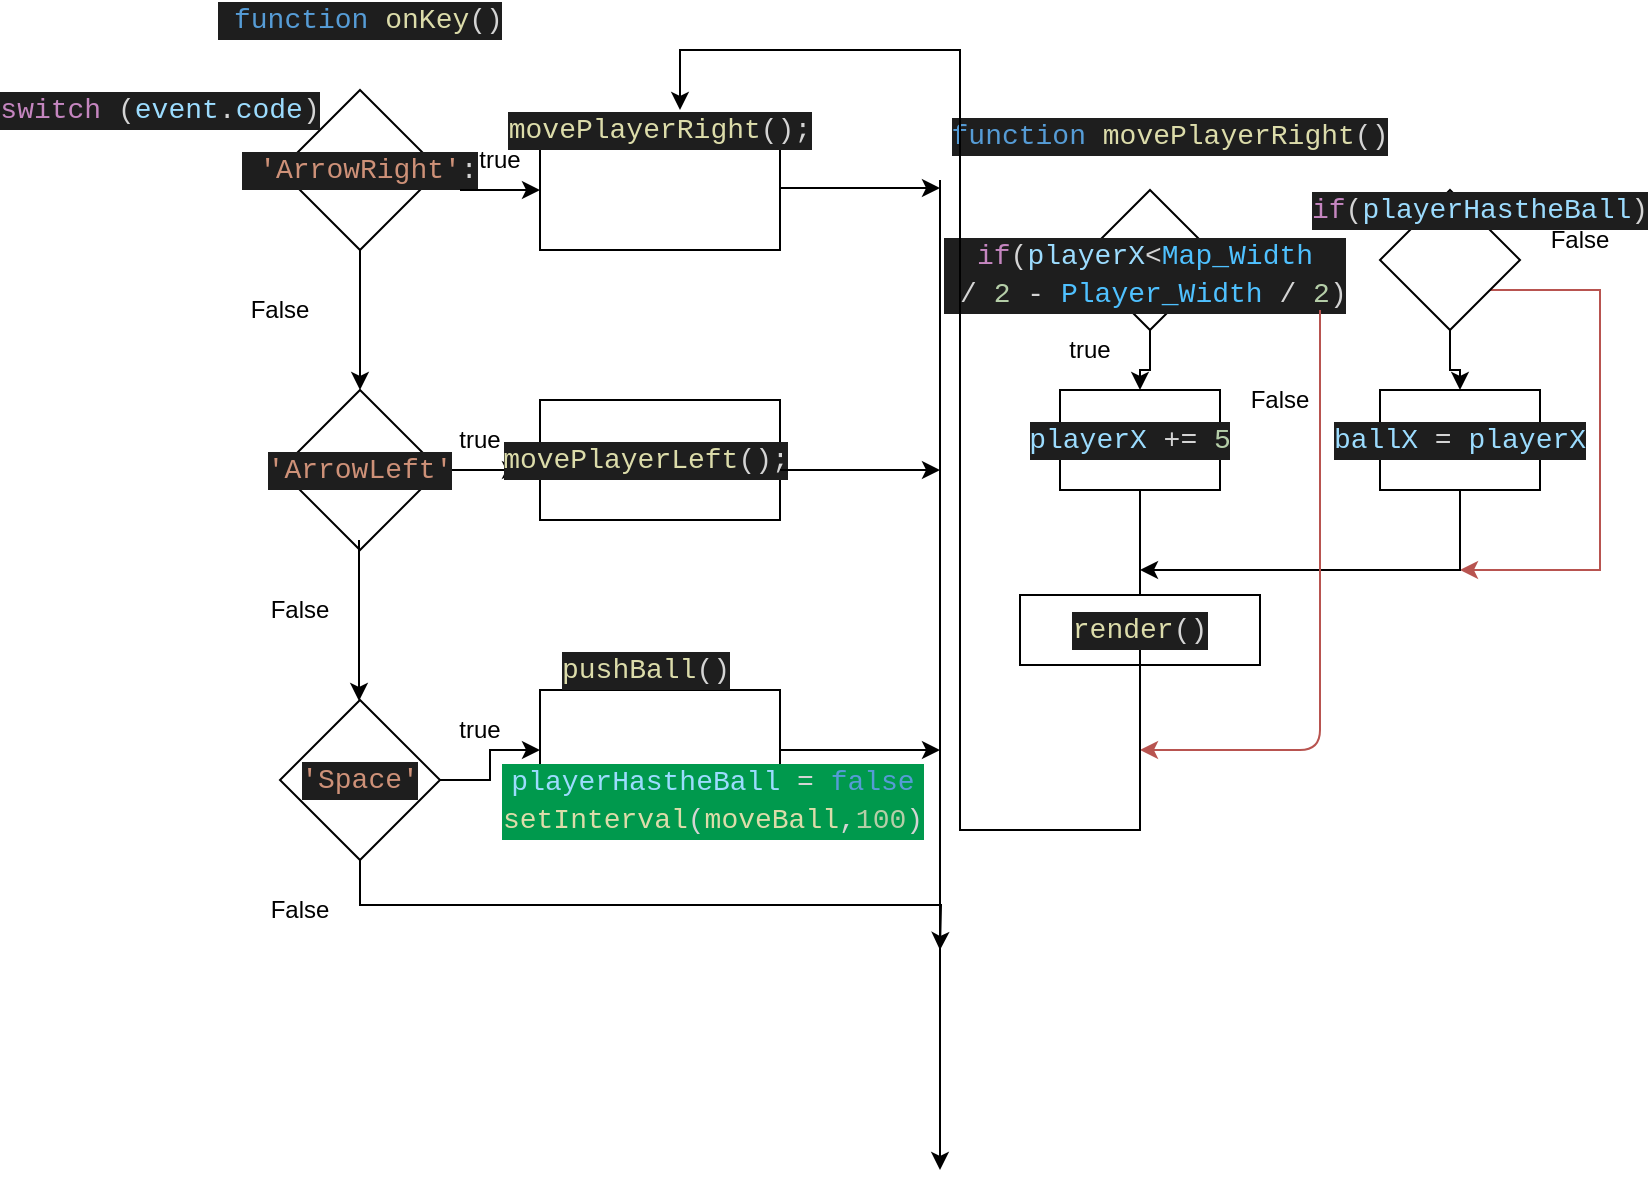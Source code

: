 <mxfile version="12.2.4" pages="1"><diagram id="NtRxZBOD-s2nFOExqDM7" name="Page-1"><mxGraphModel dx="890" dy="426" grid="1" gridSize="10" guides="1" tooltips="1" connect="1" arrows="1" fold="1" page="1" pageScale="1" pageWidth="827" pageHeight="1169" math="0" shadow="0"><root><mxCell id="0"/><mxCell id="1" parent="0"/><mxCell id="43" value="" style="edgeStyle=orthogonalEdgeStyle;rounded=0;orthogonalLoop=1;jettySize=auto;html=1;" parent="1" source="35" target="23" edge="1"><mxGeometry relative="1" as="geometry"/></mxCell><mxCell id="35" value="" style="rhombus;whiteSpace=wrap;html=1;" parent="1" vertex="1"><mxGeometry x="150" y="375" width="80" height="80" as="geometry"/></mxCell><mxCell id="34" value="" style="rhombus;whiteSpace=wrap;html=1;" parent="1" vertex="1"><mxGeometry x="150" y="220" width="80" height="80" as="geometry"/></mxCell><mxCell id="13" value="" style="edgeStyle=orthogonalEdgeStyle;rounded=0;orthogonalLoop=1;jettySize=auto;html=1;" parent="1" source="2" edge="1"><mxGeometry relative="1" as="geometry"><mxPoint x="190" y="220" as="targetPoint"/></mxGeometry></mxCell><mxCell id="2" value="" style="rhombus;whiteSpace=wrap;html=1;" parent="1" vertex="1"><mxGeometry x="150" y="70" width="80" height="80" as="geometry"/></mxCell><mxCell id="3" value="&lt;div style=&quot;color: rgb(212 , 212 , 212) ; background-color: rgb(30 , 30 , 30) ; font-family: &amp;#34;consolas&amp;#34; , &amp;#34;courier new&amp;#34; , monospace ; font-size: 14px ; line-height: 19px ; white-space: pre&quot;&gt;&amp;nbsp;&lt;span style=&quot;color: #569cd6&quot;&gt;function&lt;/span&gt; &lt;span style=&quot;color: #dcdcaa&quot;&gt;onKey&lt;/span&gt;()&lt;/div&gt;" style="text;html=1;strokeColor=none;fillColor=none;align=center;verticalAlign=middle;whiteSpace=wrap;rounded=0;" parent="1" vertex="1"><mxGeometry x="150" y="30" width="80" height="10" as="geometry"/></mxCell><mxCell id="7" value="&lt;div style=&quot;color: rgb(212 , 212 , 212) ; background-color: rgb(30 , 30 , 30) ; font-family: &amp;#34;consolas&amp;#34; , &amp;#34;courier new&amp;#34; , monospace ; font-size: 14px ; line-height: 19px ; white-space: pre&quot;&gt;&lt;span style=&quot;color: #c586c0&quot;&gt;switch&lt;/span&gt; (&lt;span style=&quot;color: #9cdcfe&quot;&gt;event&lt;/span&gt;.&lt;span style=&quot;color: #9cdcfe&quot;&gt;code&lt;/span&gt;)&lt;/div&gt;" style="text;html=1;strokeColor=none;fillColor=none;align=center;verticalAlign=middle;whiteSpace=wrap;rounded=0;" parent="1" vertex="1"><mxGeometry x="50" y="70" width="80" height="20" as="geometry"/></mxCell><mxCell id="9" value="&lt;div style=&quot;color: rgb(212 , 212 , 212) ; background-color: rgb(30 , 30 , 30) ; font-family: &amp;#34;consolas&amp;#34; , &amp;#34;courier new&amp;#34; , monospace ; font-size: 14px ; line-height: 19px ; white-space: pre&quot;&gt; &lt;span style=&quot;color: #ce9178&quot;&gt;'ArrowRight'&lt;/span&gt;:&lt;/div&gt;" style="text;html=1;strokeColor=none;fillColor=none;align=center;verticalAlign=middle;whiteSpace=wrap;rounded=0;" parent="1" vertex="1"><mxGeometry x="170" y="100" width="40" height="20" as="geometry"/></mxCell><mxCell id="17" style="edgeStyle=orthogonalEdgeStyle;rounded=0;orthogonalLoop=1;jettySize=auto;html=1;exitX=0.5;exitY=1;exitDx=0;exitDy=0;" parent="1" target="35" edge="1"><mxGeometry relative="1" as="geometry"><mxPoint x="189.5" y="385" as="targetPoint"/><mxPoint x="189.5" y="295" as="sourcePoint"/><Array as="points"><mxPoint x="189.5" y="325"/><mxPoint x="189.5" y="325"/></Array></mxGeometry></mxCell><mxCell id="19" style="edgeStyle=orthogonalEdgeStyle;rounded=0;orthogonalLoop=1;jettySize=auto;html=1;exitX=1;exitY=0.5;exitDx=0;exitDy=0;" parent="1" source="34" edge="1"><mxGeometry relative="1" as="geometry"><mxPoint x="270" y="260" as="targetPoint"/><mxPoint x="190" y="480" as="sourcePoint"/><Array as="points"><mxPoint x="250" y="260"/><mxPoint x="250" y="260"/></Array></mxGeometry></mxCell><mxCell id="21" value="" style="rounded=0;whiteSpace=wrap;html=1;" parent="1" vertex="1"><mxGeometry x="280" y="90" width="120" height="60" as="geometry"/></mxCell><mxCell id="22" value="&lt;div style=&quot;color: rgb(212 , 212 , 212) ; background-color: rgb(30 , 30 , 30) ; font-family: &amp;#34;consolas&amp;#34; , &amp;#34;courier new&amp;#34; , monospace ; font-size: 14px ; line-height: 19px ; white-space: pre&quot;&gt;&lt;span style=&quot;color: #ce9178&quot;&gt;'ArrowLeft'&lt;/span&gt;&lt;/div&gt;" style="text;html=1;strokeColor=none;fillColor=none;align=center;verticalAlign=middle;whiteSpace=wrap;rounded=0;" parent="1" vertex="1"><mxGeometry x="170" y="250" width="40" height="20" as="geometry"/></mxCell><mxCell id="23" value="" style="rounded=0;whiteSpace=wrap;html=1;" parent="1" vertex="1"><mxGeometry x="280" y="370" width="120" height="60" as="geometry"/></mxCell><mxCell id="24" value="" style="endArrow=classic;html=1;entryX=0;entryY=0.5;entryDx=0;entryDy=0;" parent="1" target="21" edge="1"><mxGeometry width="50" height="50" relative="1" as="geometry"><mxPoint x="240" y="120" as="sourcePoint"/><mxPoint x="240" y="242" as="targetPoint"/></mxGeometry></mxCell><mxCell id="26" value="False" style="text;html=1;strokeColor=none;fillColor=none;align=center;verticalAlign=middle;whiteSpace=wrap;rounded=0;" parent="1" vertex="1"><mxGeometry x="140" y="320" width="40" height="20" as="geometry"/></mxCell><mxCell id="27" value="" style="rounded=0;whiteSpace=wrap;html=1;" parent="1" vertex="1"><mxGeometry x="280" y="225" width="120" height="60" as="geometry"/></mxCell><mxCell id="18" value="&lt;div style=&quot;color: rgb(212 , 212 , 212) ; background-color: rgb(30 , 30 , 30) ; font-family: &amp;#34;consolas&amp;#34; , &amp;#34;courier new&amp;#34; , monospace ; font-size: 14px ; line-height: 19px ; white-space: pre&quot;&gt;&lt;span style=&quot;color: #dcdcaa&quot;&gt;movePlayerLeft&lt;/span&gt;();&lt;/div&gt;" style="text;html=1;strokeColor=none;fillColor=none;align=center;verticalAlign=middle;whiteSpace=wrap;rounded=0;" parent="1" vertex="1"><mxGeometry x="313" y="245" width="40" height="20" as="geometry"/></mxCell><mxCell id="30" value="False" style="text;html=1;strokeColor=none;fillColor=none;align=center;verticalAlign=middle;whiteSpace=wrap;rounded=0;" parent="1" vertex="1"><mxGeometry x="140" y="470" width="40" height="20" as="geometry"/></mxCell><mxCell id="31" value="&lt;div style=&quot;color: rgb(212 , 212 , 212) ; background-color: rgb(30 , 30 , 30) ; font-family: &amp;#34;consolas&amp;#34; , &amp;#34;courier new&amp;#34; , monospace ; font-size: 14px ; line-height: 19px ; white-space: pre&quot;&gt;&lt;span style=&quot;color: #ce9178&quot;&gt;'Space'&lt;/span&gt;&lt;/div&gt;" style="text;html=1;strokeColor=none;fillColor=none;align=center;verticalAlign=middle;whiteSpace=wrap;rounded=0;" parent="1" vertex="1"><mxGeometry x="170" y="405" width="40" height="20" as="geometry"/></mxCell><mxCell id="32" value="true" style="text;html=1;strokeColor=none;fillColor=none;align=center;verticalAlign=middle;whiteSpace=wrap;rounded=0;" parent="1" vertex="1"><mxGeometry x="240" y="100" width="40" height="10" as="geometry"/></mxCell><mxCell id="15" value="&lt;div style=&quot;color: rgb(212 , 212 , 212) ; background-color: rgb(30 , 30 , 30) ; font-family: &amp;#34;consolas&amp;#34; , &amp;#34;courier new&amp;#34; , monospace ; font-size: 14px ; line-height: 19px ; white-space: pre&quot;&gt;&lt;span style=&quot;color: #dcdcaa&quot;&gt;movePlayerRight&lt;/span&gt;();&lt;/div&gt;" style="text;html=1;strokeColor=none;fillColor=none;align=center;verticalAlign=middle;whiteSpace=wrap;rounded=0;" parent="1" vertex="1"><mxGeometry x="320" y="80" width="40" height="20" as="geometry"/></mxCell><mxCell id="36" style="edgeStyle=orthogonalEdgeStyle;rounded=0;orthogonalLoop=1;jettySize=auto;html=1;exitX=0.5;exitY=1;exitDx=0;exitDy=0;" parent="1" source="35" edge="1"><mxGeometry relative="1" as="geometry"><mxPoint x="480" y="500" as="targetPoint"/><mxPoint x="200" y="305" as="sourcePoint"/><Array as="points"/></mxGeometry></mxCell><mxCell id="42" value="true" style="text;html=1;strokeColor=none;fillColor=none;align=center;verticalAlign=middle;whiteSpace=wrap;rounded=0;" parent="1" vertex="1"><mxGeometry x="230" y="240" width="40" height="10" as="geometry"/></mxCell><mxCell id="44" value="&lt;div style=&quot;color: rgb(212 , 212 , 212) ; background-color: rgb(30 , 30 , 30) ; font-family: &amp;#34;consolas&amp;#34; , &amp;#34;courier new&amp;#34; , monospace ; font-size: 14px ; line-height: 19px ; white-space: pre&quot;&gt;&lt;span style=&quot;color: #dcdcaa&quot;&gt;pushBall&lt;/span&gt;()&lt;/div&gt;" style="text;html=1;strokeColor=none;fillColor=none;align=center;verticalAlign=middle;whiteSpace=wrap;rounded=0;" parent="1" vertex="1"><mxGeometry x="313" y="350" width="40" height="20" as="geometry"/></mxCell><mxCell id="45" value="true" style="text;html=1;strokeColor=none;fillColor=none;align=center;verticalAlign=middle;whiteSpace=wrap;rounded=0;" parent="1" vertex="1"><mxGeometry x="230" y="385" width="40" height="10" as="geometry"/></mxCell><mxCell id="46" value="" style="endArrow=none;html=1;" parent="1" edge="1"><mxGeometry width="50" height="50" relative="1" as="geometry"><mxPoint x="480" y="520" as="sourcePoint"/><mxPoint x="480" y="115" as="targetPoint"/></mxGeometry></mxCell><mxCell id="47" value="" style="endArrow=classic;html=1;exitX=1;exitY=0.5;exitDx=0;exitDy=0;" parent="1" source="23" edge="1"><mxGeometry width="50" height="50" relative="1" as="geometry"><mxPoint x="190" y="590" as="sourcePoint"/><mxPoint x="480" y="400" as="targetPoint"/></mxGeometry></mxCell><mxCell id="48" value="" style="endArrow=classic;html=1;exitX=1;exitY=0.5;exitDx=0;exitDy=0;" parent="1" edge="1"><mxGeometry width="50" height="50" relative="1" as="geometry"><mxPoint x="400" y="119" as="sourcePoint"/><mxPoint x="480" y="119" as="targetPoint"/><Array as="points"><mxPoint x="440" y="119"/></Array></mxGeometry></mxCell><mxCell id="49" value="" style="endArrow=classic;html=1;exitX=1;exitY=0.5;exitDx=0;exitDy=0;" parent="1" edge="1"><mxGeometry width="50" height="50" relative="1" as="geometry"><mxPoint x="400" y="260" as="sourcePoint"/><mxPoint x="480" y="260" as="targetPoint"/><Array as="points"><mxPoint x="430" y="260"/></Array></mxGeometry></mxCell><mxCell id="50" value="False" style="text;html=1;strokeColor=none;fillColor=none;align=center;verticalAlign=middle;whiteSpace=wrap;rounded=0;" parent="1" vertex="1"><mxGeometry x="130" y="170" width="40" height="20" as="geometry"/></mxCell><mxCell id="55" value="" style="edgeStyle=orthogonalEdgeStyle;rounded=0;orthogonalLoop=1;jettySize=auto;html=1;" parent="1" source="51" target="52" edge="1"><mxGeometry relative="1" as="geometry"/></mxCell><mxCell id="51" value="" style="rhombus;whiteSpace=wrap;html=1;" parent="1" vertex="1"><mxGeometry x="550" y="120" width="70" height="70" as="geometry"/></mxCell><mxCell id="57" value="" style="edgeStyle=orthogonalEdgeStyle;rounded=0;orthogonalLoop=1;jettySize=auto;html=1;" parent="1" source="52" edge="1"><mxGeometry relative="1" as="geometry"><mxPoint x="580" y="350" as="targetPoint"/></mxGeometry></mxCell><mxCell id="52" value="" style="rounded=0;whiteSpace=wrap;html=1;" parent="1" vertex="1"><mxGeometry x="540" y="220" width="80" height="50" as="geometry"/></mxCell><mxCell id="58" value="" style="edgeStyle=orthogonalEdgeStyle;rounded=0;orthogonalLoop=1;jettySize=auto;html=1;" parent="1" source="53" target="54" edge="1"><mxGeometry relative="1" as="geometry"/></mxCell><mxCell id="77" value="" style="edgeStyle=orthogonalEdgeStyle;rounded=0;orthogonalLoop=1;jettySize=auto;html=1;fillColor=#f8cecc;strokeColor=#b85450;" parent="1" source="53" edge="1"><mxGeometry relative="1" as="geometry"><mxPoint x="740" y="310" as="targetPoint"/><Array as="points"><mxPoint x="810" y="170"/><mxPoint x="810" y="310"/></Array></mxGeometry></mxCell><mxCell id="53" value="" style="rhombus;whiteSpace=wrap;html=1;" parent="1" vertex="1"><mxGeometry x="700" y="120" width="70" height="70" as="geometry"/></mxCell><mxCell id="60" value="" style="edgeStyle=orthogonalEdgeStyle;rounded=0;orthogonalLoop=1;jettySize=auto;html=1;" parent="1" source="54" edge="1"><mxGeometry relative="1" as="geometry"><mxPoint x="580" y="310" as="targetPoint"/><Array as="points"><mxPoint x="740" y="310"/></Array></mxGeometry></mxCell><mxCell id="54" value="" style="rounded=0;whiteSpace=wrap;html=1;" parent="1" vertex="1"><mxGeometry x="700" y="220" width="80" height="50" as="geometry"/></mxCell><mxCell id="61" value="&lt;div style=&quot;color: rgb(212 , 212 , 212) ; background-color: rgb(30 , 30 , 30) ; font-family: &amp;#34;consolas&amp;#34; , &amp;#34;courier new&amp;#34; , monospace ; font-size: 14px ; line-height: 19px ; white-space: pre&quot;&gt;&lt;div&gt;&lt;/div&gt;&lt;div&gt;&lt;span style=&quot;color: #569cd6&quot;&gt;function&lt;/span&gt; &lt;span style=&quot;color: #dcdcaa&quot;&gt;movePlayerRight&lt;/span&gt;()&lt;/div&gt;&lt;/div&gt;" style="text;html=1;strokeColor=none;fillColor=none;align=center;verticalAlign=middle;whiteSpace=wrap;rounded=0;" parent="1" vertex="1"><mxGeometry x="590" y="83" width="10" height="20" as="geometry"/></mxCell><mxCell id="65" value="&lt;div style=&quot;color: rgb(212 , 212 , 212) ; background-color: rgb(30 , 30 , 30) ; font-family: &amp;#34;consolas&amp;#34; , &amp;#34;courier new&amp;#34; , monospace ; font-size: 14px ; line-height: 19px ; white-space: pre&quot;&gt;&lt;span style=&quot;color: #c586c0&quot;&gt;if&lt;/span&gt;(&lt;span style=&quot;color: #9cdcfe&quot;&gt;playerX&lt;/span&gt;&amp;lt;&lt;span style=&quot;color: #4fc1ff&quot;&gt;Map_Width&lt;/span&gt;&lt;/div&gt;&lt;div style=&quot;color: rgb(212 , 212 , 212) ; background-color: rgb(30 , 30 , 30) ; font-family: &amp;#34;consolas&amp;#34; , &amp;#34;courier new&amp;#34; , monospace ; font-size: 14px ; line-height: 19px ; white-space: pre&quot;&gt; / &lt;span style=&quot;color: #b5cea8&quot;&gt;2&lt;/span&gt; - &lt;span style=&quot;color: #4fc1ff&quot;&gt;Player_Width&lt;/span&gt; / &lt;span style=&quot;color: #b5cea8&quot;&gt;2&lt;/span&gt;)&lt;/div&gt;" style="text;html=1;strokeColor=none;fillColor=none;align=center;verticalAlign=middle;whiteSpace=wrap;rounded=0;" parent="1" vertex="1"><mxGeometry x="570" y="152" width="25" height="20" as="geometry"/></mxCell><mxCell id="66" value="&lt;div style=&quot;color: rgb(212 , 212 , 212) ; background-color: rgb(30 , 30 , 30) ; font-family: &amp;#34;consolas&amp;#34; , &amp;#34;courier new&amp;#34; , monospace ; font-size: 14px ; line-height: 19px ; white-space: pre&quot;&gt;&lt;span style=&quot;color: #9cdcfe&quot;&gt;playerX&lt;/span&gt; += &lt;span style=&quot;color: #b5cea8&quot;&gt;5&lt;/span&gt;&lt;/div&gt;" style="text;html=1;strokeColor=none;fillColor=none;align=center;verticalAlign=middle;whiteSpace=wrap;rounded=0;" parent="1" vertex="1"><mxGeometry x="555" y="235" width="40" height="20" as="geometry"/></mxCell><mxCell id="67" value="" style="endArrow=classic;html=1;" parent="1" edge="1"><mxGeometry width="50" height="50" relative="1" as="geometry"><mxPoint x="480" y="520" as="sourcePoint"/><mxPoint x="480" y="610" as="targetPoint"/></mxGeometry></mxCell><mxCell id="70" value="" style="endArrow=classic;html=1;fillColor=#f8cecc;strokeColor=#b85450;" parent="1" edge="1"><mxGeometry width="50" height="50" relative="1" as="geometry"><mxPoint x="670" y="180" as="sourcePoint"/><mxPoint x="580" y="400" as="targetPoint"/><Array as="points"><mxPoint x="670" y="400"/></Array></mxGeometry></mxCell><mxCell id="71" value="true" style="text;html=1;strokeColor=none;fillColor=none;align=center;verticalAlign=middle;whiteSpace=wrap;rounded=0;" parent="1" vertex="1"><mxGeometry x="535" y="190" width="40" height="20" as="geometry"/></mxCell><mxCell id="72" value="False" style="text;html=1;strokeColor=none;fillColor=none;align=center;verticalAlign=middle;whiteSpace=wrap;rounded=0;" parent="1" vertex="1"><mxGeometry x="630" y="215" width="40" height="20" as="geometry"/></mxCell><mxCell id="74" value="&lt;div style=&quot;color: rgb(212 , 212 , 212) ; background-color: rgb(30 , 30 , 30) ; font-family: &amp;#34;consolas&amp;#34; , &amp;#34;courier new&amp;#34; , monospace ; font-size: 14px ; line-height: 19px ; white-space: pre&quot;&gt;&lt;span style=&quot;color: #c586c0&quot;&gt;if&lt;/span&gt;(&lt;span style=&quot;color: #9cdcfe&quot;&gt;playerHastheBall&lt;/span&gt;)&lt;/div&gt;" style="text;html=1;strokeColor=none;fillColor=none;align=center;verticalAlign=middle;whiteSpace=wrap;rounded=0;" parent="1" vertex="1"><mxGeometry x="730" y="120" width="40" height="20" as="geometry"/></mxCell><mxCell id="75" value="&lt;div style=&quot;color: rgb(212 , 212 , 212) ; background-color: rgb(30 , 30 , 30) ; font-family: &amp;#34;consolas&amp;#34; , &amp;#34;courier new&amp;#34; , monospace ; font-size: 14px ; line-height: 19px ; white-space: pre&quot;&gt;&lt;span style=&quot;color: #9cdcfe&quot;&gt;ballX&lt;/span&gt; = &lt;span style=&quot;color: #9cdcfe&quot;&gt;playerX&lt;/span&gt;&lt;/div&gt;" style="text;html=1;strokeColor=none;fillColor=none;align=center;verticalAlign=middle;whiteSpace=wrap;rounded=0;" parent="1" vertex="1"><mxGeometry x="720" y="235" width="40" height="20" as="geometry"/></mxCell><mxCell id="78" value="False" style="text;html=1;strokeColor=none;fillColor=none;align=center;verticalAlign=middle;whiteSpace=wrap;rounded=0;" parent="1" vertex="1"><mxGeometry x="780" y="135" width="40" height="20" as="geometry"/></mxCell><mxCell id="80" value="" style="rounded=0;whiteSpace=wrap;html=1;" parent="1" vertex="1"><mxGeometry x="520" y="322.5" width="120" height="35" as="geometry"/></mxCell><mxCell id="85" value="" style="edgeStyle=orthogonalEdgeStyle;rounded=0;orthogonalLoop=1;jettySize=auto;html=1;entryX=0.75;entryY=0;entryDx=0;entryDy=0;" parent="1" source="82" target="15" edge="1"><mxGeometry relative="1" as="geometry"><mxPoint x="350" y="60" as="targetPoint"/><Array as="points"><mxPoint x="580" y="440"/><mxPoint x="490" y="440"/><mxPoint x="490" y="50"/><mxPoint x="350" y="50"/></Array></mxGeometry></mxCell><mxCell id="82" value="&lt;div style=&quot;color: rgb(212 , 212 , 212) ; background-color: rgb(30 , 30 , 30) ; font-family: &amp;#34;consolas&amp;#34; , &amp;#34;courier new&amp;#34; , monospace ; font-size: 14px ; line-height: 19px ; white-space: pre&quot;&gt;&lt;span style=&quot;color: #dcdcaa&quot;&gt;render&lt;/span&gt;()&lt;/div&gt;" style="text;html=1;strokeColor=none;fillColor=none;align=center;verticalAlign=middle;whiteSpace=wrap;rounded=0;" parent="1" vertex="1"><mxGeometry x="560" y="330" width="40" height="20" as="geometry"/></mxCell><mxCell id="86" value="&lt;div style=&quot;color: rgb(212, 212, 212); font-family: consolas, &amp;quot;courier new&amp;quot;, monospace; font-size: 14px; line-height: 19px; white-space: pre;&quot;&gt;&lt;div&gt;&lt;span style=&quot;color: #9cdcfe&quot;&gt;playerHastheBall&lt;/span&gt; = &lt;span style=&quot;color: #569cd6&quot;&gt;false&lt;/span&gt;&lt;/div&gt;&lt;div&gt;&lt;span style=&quot;color: #dcdcaa&quot;&gt;setInterval&lt;/span&gt;(&lt;span style=&quot;color: #dcdcaa&quot;&gt;moveBall&lt;/span&gt;,&lt;span style=&quot;color: #b5cea8&quot;&gt;100&lt;/span&gt;)&lt;/div&gt;&lt;/div&gt;" style="text;html=1;strokeColor=none;fillColor=#A20025;align=center;verticalAlign=middle;whiteSpace=wrap;rounded=0;labelBorderColor=none;fontColor=#ffffff;labelBackgroundColor=#00994D;" parent="1" vertex="1"><mxGeometry x="353" y="417.5" width="27" height="15" as="geometry"/></mxCell></root></mxGraphModel></diagram></mxfile>